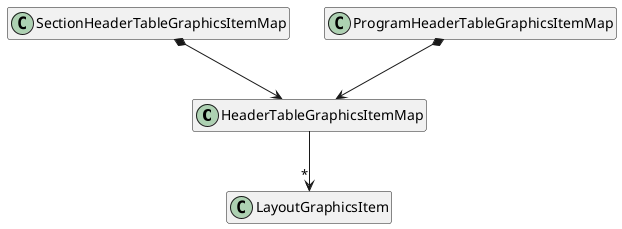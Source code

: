 @startuml

class HeaderTableGraphicsItemMap {
}

HeaderTableGraphicsItemMap --> "*" LayoutGraphicsItem


class SectionHeaderTableGraphicsItemMap {
}

SectionHeaderTableGraphicsItemMap *--> HeaderTableGraphicsItemMap


class ProgramHeaderTableGraphicsItemMap {
}

ProgramHeaderTableGraphicsItemMap *--> HeaderTableGraphicsItemMap


hide methods
hide attributes

@enduml
